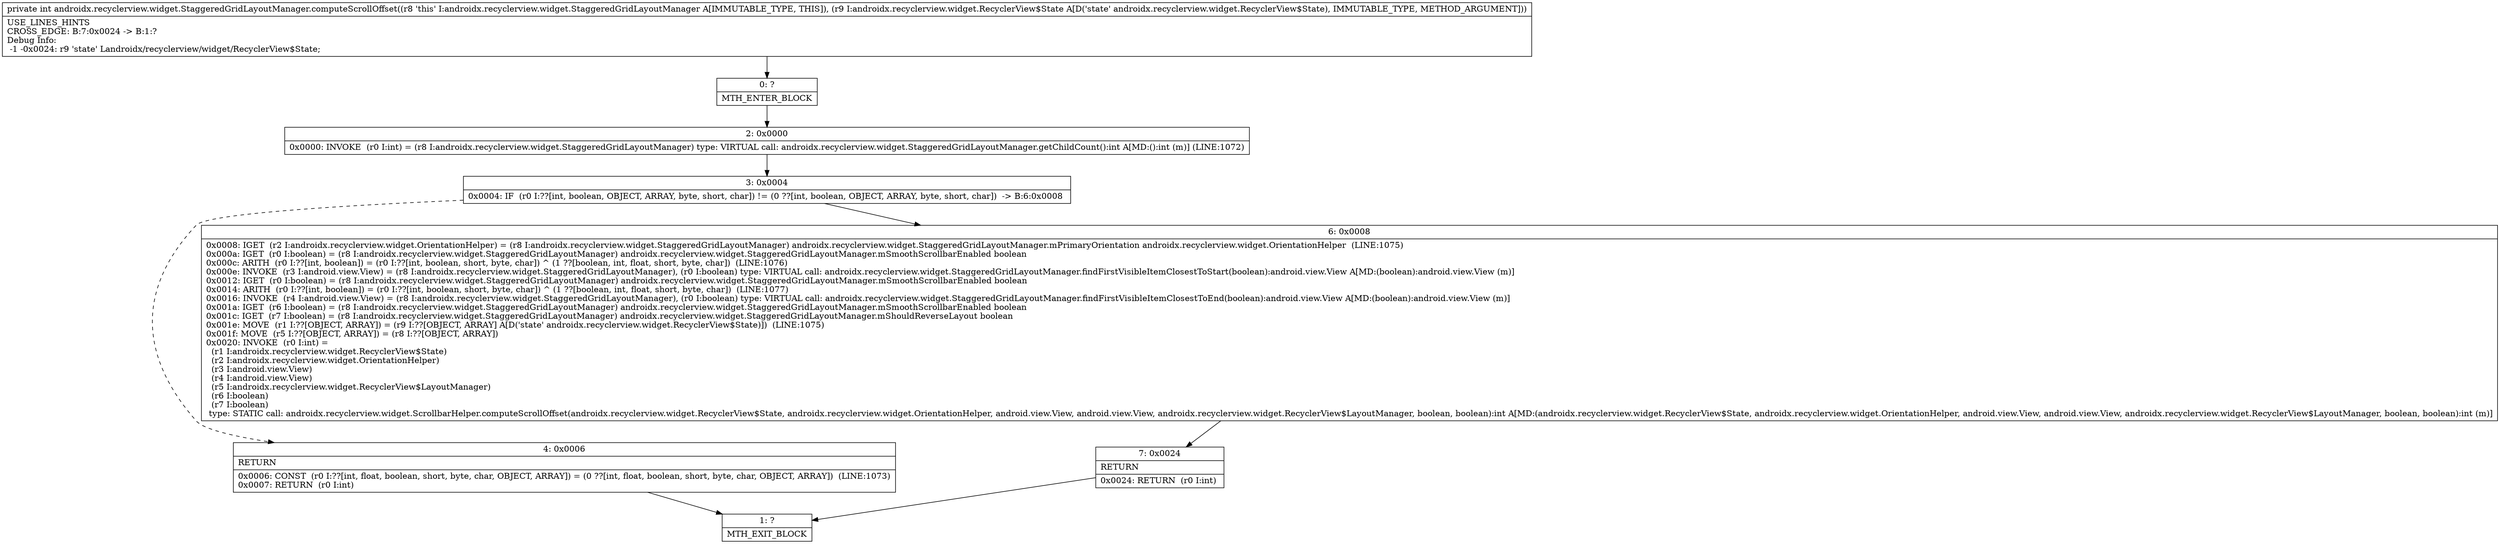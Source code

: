 digraph "CFG forandroidx.recyclerview.widget.StaggeredGridLayoutManager.computeScrollOffset(Landroidx\/recyclerview\/widget\/RecyclerView$State;)I" {
Node_0 [shape=record,label="{0\:\ ?|MTH_ENTER_BLOCK\l}"];
Node_2 [shape=record,label="{2\:\ 0x0000|0x0000: INVOKE  (r0 I:int) = (r8 I:androidx.recyclerview.widget.StaggeredGridLayoutManager) type: VIRTUAL call: androidx.recyclerview.widget.StaggeredGridLayoutManager.getChildCount():int A[MD:():int (m)] (LINE:1072)\l}"];
Node_3 [shape=record,label="{3\:\ 0x0004|0x0004: IF  (r0 I:??[int, boolean, OBJECT, ARRAY, byte, short, char]) != (0 ??[int, boolean, OBJECT, ARRAY, byte, short, char])  \-\> B:6:0x0008 \l}"];
Node_4 [shape=record,label="{4\:\ 0x0006|RETURN\l|0x0006: CONST  (r0 I:??[int, float, boolean, short, byte, char, OBJECT, ARRAY]) = (0 ??[int, float, boolean, short, byte, char, OBJECT, ARRAY])  (LINE:1073)\l0x0007: RETURN  (r0 I:int) \l}"];
Node_1 [shape=record,label="{1\:\ ?|MTH_EXIT_BLOCK\l}"];
Node_6 [shape=record,label="{6\:\ 0x0008|0x0008: IGET  (r2 I:androidx.recyclerview.widget.OrientationHelper) = (r8 I:androidx.recyclerview.widget.StaggeredGridLayoutManager) androidx.recyclerview.widget.StaggeredGridLayoutManager.mPrimaryOrientation androidx.recyclerview.widget.OrientationHelper  (LINE:1075)\l0x000a: IGET  (r0 I:boolean) = (r8 I:androidx.recyclerview.widget.StaggeredGridLayoutManager) androidx.recyclerview.widget.StaggeredGridLayoutManager.mSmoothScrollbarEnabled boolean \l0x000c: ARITH  (r0 I:??[int, boolean]) = (r0 I:??[int, boolean, short, byte, char]) ^ (1 ??[boolean, int, float, short, byte, char])  (LINE:1076)\l0x000e: INVOKE  (r3 I:android.view.View) = (r8 I:androidx.recyclerview.widget.StaggeredGridLayoutManager), (r0 I:boolean) type: VIRTUAL call: androidx.recyclerview.widget.StaggeredGridLayoutManager.findFirstVisibleItemClosestToStart(boolean):android.view.View A[MD:(boolean):android.view.View (m)]\l0x0012: IGET  (r0 I:boolean) = (r8 I:androidx.recyclerview.widget.StaggeredGridLayoutManager) androidx.recyclerview.widget.StaggeredGridLayoutManager.mSmoothScrollbarEnabled boolean \l0x0014: ARITH  (r0 I:??[int, boolean]) = (r0 I:??[int, boolean, short, byte, char]) ^ (1 ??[boolean, int, float, short, byte, char])  (LINE:1077)\l0x0016: INVOKE  (r4 I:android.view.View) = (r8 I:androidx.recyclerview.widget.StaggeredGridLayoutManager), (r0 I:boolean) type: VIRTUAL call: androidx.recyclerview.widget.StaggeredGridLayoutManager.findFirstVisibleItemClosestToEnd(boolean):android.view.View A[MD:(boolean):android.view.View (m)]\l0x001a: IGET  (r6 I:boolean) = (r8 I:androidx.recyclerview.widget.StaggeredGridLayoutManager) androidx.recyclerview.widget.StaggeredGridLayoutManager.mSmoothScrollbarEnabled boolean \l0x001c: IGET  (r7 I:boolean) = (r8 I:androidx.recyclerview.widget.StaggeredGridLayoutManager) androidx.recyclerview.widget.StaggeredGridLayoutManager.mShouldReverseLayout boolean \l0x001e: MOVE  (r1 I:??[OBJECT, ARRAY]) = (r9 I:??[OBJECT, ARRAY] A[D('state' androidx.recyclerview.widget.RecyclerView$State)])  (LINE:1075)\l0x001f: MOVE  (r5 I:??[OBJECT, ARRAY]) = (r8 I:??[OBJECT, ARRAY]) \l0x0020: INVOKE  (r0 I:int) = \l  (r1 I:androidx.recyclerview.widget.RecyclerView$State)\l  (r2 I:androidx.recyclerview.widget.OrientationHelper)\l  (r3 I:android.view.View)\l  (r4 I:android.view.View)\l  (r5 I:androidx.recyclerview.widget.RecyclerView$LayoutManager)\l  (r6 I:boolean)\l  (r7 I:boolean)\l type: STATIC call: androidx.recyclerview.widget.ScrollbarHelper.computeScrollOffset(androidx.recyclerview.widget.RecyclerView$State, androidx.recyclerview.widget.OrientationHelper, android.view.View, android.view.View, androidx.recyclerview.widget.RecyclerView$LayoutManager, boolean, boolean):int A[MD:(androidx.recyclerview.widget.RecyclerView$State, androidx.recyclerview.widget.OrientationHelper, android.view.View, android.view.View, androidx.recyclerview.widget.RecyclerView$LayoutManager, boolean, boolean):int (m)]\l}"];
Node_7 [shape=record,label="{7\:\ 0x0024|RETURN\l|0x0024: RETURN  (r0 I:int) \l}"];
MethodNode[shape=record,label="{private int androidx.recyclerview.widget.StaggeredGridLayoutManager.computeScrollOffset((r8 'this' I:androidx.recyclerview.widget.StaggeredGridLayoutManager A[IMMUTABLE_TYPE, THIS]), (r9 I:androidx.recyclerview.widget.RecyclerView$State A[D('state' androidx.recyclerview.widget.RecyclerView$State), IMMUTABLE_TYPE, METHOD_ARGUMENT]))  | USE_LINES_HINTS\lCROSS_EDGE: B:7:0x0024 \-\> B:1:?\lDebug Info:\l  \-1 \-0x0024: r9 'state' Landroidx\/recyclerview\/widget\/RecyclerView$State;\l}"];
MethodNode -> Node_0;Node_0 -> Node_2;
Node_2 -> Node_3;
Node_3 -> Node_4[style=dashed];
Node_3 -> Node_6;
Node_4 -> Node_1;
Node_6 -> Node_7;
Node_7 -> Node_1;
}

